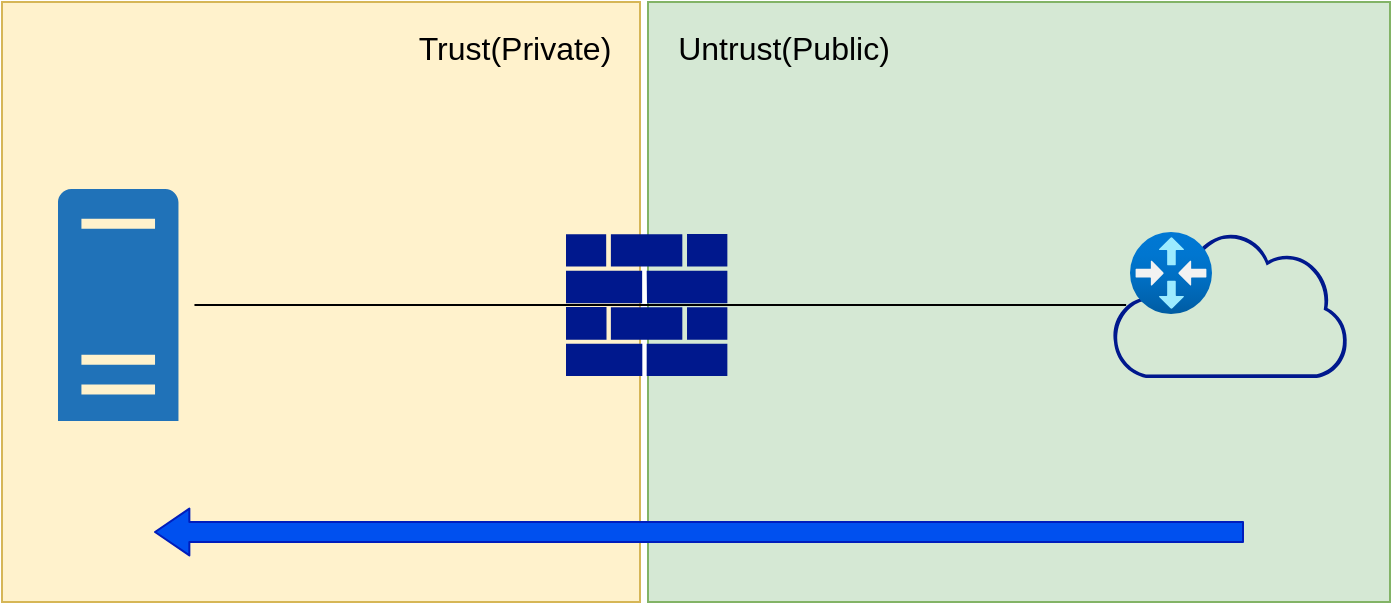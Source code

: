 <mxfile version="20.6.2" type="github">
  <diagram id="GQrZU6SEMqqAmYGPDlv7" name="페이지-1">
    <mxGraphModel dx="1202" dy="986" grid="0" gridSize="10" guides="1" tooltips="1" connect="1" arrows="1" fold="1" page="0" pageScale="1" pageWidth="827" pageHeight="1169" math="0" shadow="0">
      <root>
        <mxCell id="0" />
        <mxCell id="WVftZPUpkxEC_noE6ZOG-6" value="zone" style="locked=1;" parent="0" />
        <mxCell id="WVftZPUpkxEC_noE6ZOG-15" value="" style="rounded=0;whiteSpace=wrap;html=1;fontSize=16;fillColor=#fff2cc;strokeColor=#d6b656;" vertex="1" parent="WVftZPUpkxEC_noE6ZOG-6">
          <mxGeometry x="-317" y="-170" width="319" height="300" as="geometry" />
        </mxCell>
        <mxCell id="WVftZPUpkxEC_noE6ZOG-16" value="" style="rounded=0;whiteSpace=wrap;html=1;fontSize=16;fillColor=#d5e8d4;strokeColor=#82b366;" vertex="1" parent="WVftZPUpkxEC_noE6ZOG-6">
          <mxGeometry x="6" y="-170" width="371" height="300" as="geometry" />
        </mxCell>
        <mxCell id="WVftZPUpkxEC_noE6ZOG-10" value="arrow" style="" parent="0" />
        <mxCell id="WVftZPUpkxEC_noE6ZOG-12" value="" style="edgeStyle=none;orthogonalLoop=1;jettySize=auto;html=1;shape=flexArrow;rounded=1;startSize=8;endSize=5.393;fontSize=12;endArrow=open;sourcePerimeterSpacing=8;targetPerimeterSpacing=8;curved=1;endWidth=12.414;fillColor=#0050ef;strokeColor=#001DBC;" edge="1" parent="WVftZPUpkxEC_noE6ZOG-10">
          <mxGeometry width="140" relative="1" as="geometry">
            <mxPoint x="304" y="95" as="sourcePoint" />
            <mxPoint x="-241" y="95" as="targetPoint" />
            <Array as="points" />
          </mxGeometry>
        </mxCell>
        <mxCell id="WVftZPUpkxEC_noE6ZOG-14" value="" style="endArrow=none;html=1;rounded=0;fontSize=12;startSize=14;endSize=14;sourcePerimeterSpacing=8;targetPerimeterSpacing=8;curved=1;entryX=0.06;entryY=0.5;entryDx=0;entryDy=0;entryPerimeter=0;" edge="1" parent="WVftZPUpkxEC_noE6ZOG-10" source="WVftZPUpkxEC_noE6ZOG-8" target="WVftZPUpkxEC_noE6ZOG-9">
          <mxGeometry width="50" height="50" relative="1" as="geometry">
            <mxPoint x="-31" y="-18" as="sourcePoint" />
            <mxPoint x="19" y="-68" as="targetPoint" />
          </mxGeometry>
        </mxCell>
        <mxCell id="1" value="nodes" style="locked=1;" parent="0" />
        <mxCell id="WVftZPUpkxEC_noE6ZOG-7" value="" style="sketch=0;aspect=fixed;pointerEvents=1;shadow=0;dashed=0;html=1;strokeColor=none;labelPosition=center;verticalLabelPosition=bottom;verticalAlign=top;align=center;fillColor=#00188D;shape=mxgraph.mscae.enterprise.firewall;fontSize=16;" vertex="1" parent="1">
          <mxGeometry x="-35" y="-54" width="80.68" height="71" as="geometry" />
        </mxCell>
        <mxCell id="WVftZPUpkxEC_noE6ZOG-8" value="" style="sketch=0;pointerEvents=1;shadow=0;dashed=0;html=1;strokeColor=none;labelPosition=center;verticalLabelPosition=bottom;verticalAlign=top;outlineConnect=0;align=center;shape=mxgraph.office.servers.physical_host;fillColor=#2072B8;fontSize=16;" vertex="1" parent="1">
          <mxGeometry x="-289" y="-76.5" width="60.23" height="116" as="geometry" />
        </mxCell>
        <mxCell id="WVftZPUpkxEC_noE6ZOG-9" value="" style="sketch=0;aspect=fixed;pointerEvents=1;shadow=0;dashed=0;html=1;strokeColor=none;labelPosition=center;verticalLabelPosition=bottom;verticalAlign=top;align=center;fillColor=#00188D;shape=mxgraph.mscae.enterprise.internet_hollow;fontSize=16;" vertex="1" parent="1">
          <mxGeometry x="238" y="-55" width="117.74" height="73" as="geometry" />
        </mxCell>
        <mxCell id="WVftZPUpkxEC_noE6ZOG-20" value="" style="aspect=fixed;html=1;points=[];align=center;image;fontSize=12;image=img/lib/azure2/networking/Virtual_Router.svg;" vertex="1" parent="1">
          <mxGeometry x="247" y="-55" width="41" height="41" as="geometry" />
        </mxCell>
        <mxCell id="WVftZPUpkxEC_noE6ZOG-17" value="text" style="locked=1;" parent="0" />
        <mxCell id="WVftZPUpkxEC_noE6ZOG-18" value="Trust(Private)" style="text;strokeColor=none;fillColor=none;html=1;align=center;verticalAlign=middle;whiteSpace=wrap;rounded=0;fontSize=16;" vertex="1" parent="WVftZPUpkxEC_noE6ZOG-17">
          <mxGeometry x="-120" y="-162" width="119" height="30" as="geometry" />
        </mxCell>
        <mxCell id="WVftZPUpkxEC_noE6ZOG-19" value="Untrust(Public)" style="text;strokeColor=none;fillColor=none;html=1;align=center;verticalAlign=middle;whiteSpace=wrap;rounded=0;fontSize=16;" vertex="1" parent="WVftZPUpkxEC_noE6ZOG-17">
          <mxGeometry x="13" y="-162" width="122" height="30" as="geometry" />
        </mxCell>
      </root>
    </mxGraphModel>
  </diagram>
</mxfile>

